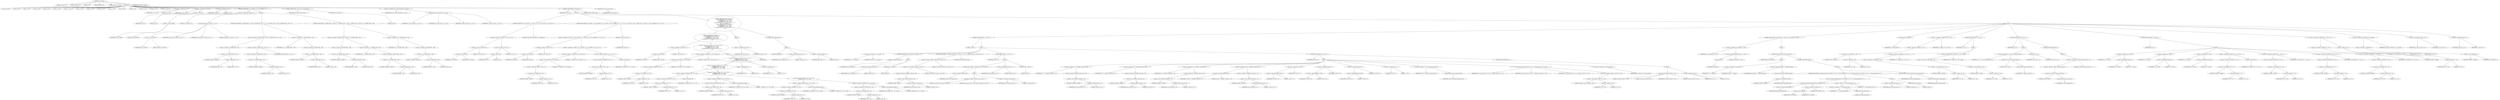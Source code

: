 digraph cache_insert {  
"1000117" [label = "(METHOD,cache_insert)" ]
"1000118" [label = "(PARAM,const char *a1)" ]
"1000119" [label = "(PARAM,_DWORD *a2)" ]
"1000120" [label = "(PARAM,int a3)" ]
"1000121" [label = "(PARAM,unsigned int a4)" ]
"1000122" [label = "(PARAM,unsigned __int16 a5)" ]
"1000123" [label = "(BLOCK,,)" ]
"1000124" [label = "(LOCAL,result: int)" ]
"1000125" [label = "(LOCAL,v6: int)" ]
"1000126" [label = "(LOCAL,v7: int)" ]
"1000127" [label = "(LOCAL,v8: int)" ]
"1000128" [label = "(LOCAL,v9: int)" ]
"1000129" [label = "(LOCAL,v10: int)" ]
"1000130" [label = "(LOCAL,v11: char *)" ]
"1000131" [label = "(LOCAL,v12: int)" ]
"1000132" [label = "(LOCAL,v13: int)" ]
"1000133" [label = "(LOCAL,v14: int)" ]
"1000134" [label = "(LOCAL,v17: int)" ]
"1000135" [label = "(LOCAL,v18: int)" ]
"1000136" [label = "(LOCAL,v19: int)" ]
"1000137" [label = "(LOCAL,v20: int)" ]
"1000138" [label = "(LOCAL,v21: int)" ]
"1000139" [label = "(LOCAL,v22: int [ 4 ])" ]
"1000140" [label = "(<operator>.assignment,v17 = 0)" ]
"1000141" [label = "(IDENTIFIER,v17,v17 = 0)" ]
"1000142" [label = "(LITERAL,0,v17 = 0)" ]
"1000143" [label = "(<operator>.assignment,v18 = a5 & 4)" ]
"1000144" [label = "(IDENTIFIER,v18,v18 = a5 & 4)" ]
"1000145" [label = "(<operator>.and,a5 & 4)" ]
"1000146" [label = "(IDENTIFIER,a5,a5 & 4)" ]
"1000147" [label = "(LITERAL,4,a5 & 4)" ]
"1000148" [label = "(<operator>.assignment,v19 = 0)" ]
"1000149" [label = "(IDENTIFIER,v19,v19 = 0)" ]
"1000150" [label = "(LITERAL,0,v19 = 0)" ]
"1000151" [label = "(CONTROL_STRUCTURE,if ( (a5 & 0x980) != 0 ),if ( (a5 & 0x980) != 0 ))" ]
"1000152" [label = "(<operator>.notEquals,(a5 & 0x980) != 0)" ]
"1000153" [label = "(<operator>.and,a5 & 0x980)" ]
"1000154" [label = "(IDENTIFIER,a5,a5 & 0x980)" ]
"1000155" [label = "(LITERAL,0x980,a5 & 0x980)" ]
"1000156" [label = "(LITERAL,0,(a5 & 0x980) != 0)" ]
"1000157" [label = "(BLOCK,,)" ]
"1000158" [label = "(log_query,log_query(a5 | 0x10000, a1, a2, 0))" ]
"1000159" [label = "(<operator>.or,a5 | 0x10000)" ]
"1000160" [label = "(IDENTIFIER,a5,a5 | 0x10000)" ]
"1000161" [label = "(LITERAL,0x10000,a5 | 0x10000)" ]
"1000162" [label = "(IDENTIFIER,a1,log_query(a5 | 0x10000, a1, a2, 0))" ]
"1000163" [label = "(IDENTIFIER,a2,log_query(a5 | 0x10000, a1, a2, 0))" ]
"1000164" [label = "(LITERAL,0,log_query(a5 | 0x10000, a1, a2, 0))" ]
"1000165" [label = "(CONTROL_STRUCTURE,if ( *(_DWORD *)(fbss + 252) && *(_DWORD *)(fbss + 252) < a4 ),if ( *(_DWORD *)(fbss + 252) && *(_DWORD *)(fbss + 252) < a4 ))" ]
"1000166" [label = "(<operator>.logicalAnd,*(_DWORD *)(fbss + 252) && *(_DWORD *)(fbss + 252) < a4)" ]
"1000167" [label = "(<operator>.indirection,*(_DWORD *)(fbss + 252))" ]
"1000168" [label = "(<operator>.cast,(_DWORD *)(fbss + 252))" ]
"1000169" [label = "(UNKNOWN,_DWORD *,_DWORD *)" ]
"1000170" [label = "(<operator>.addition,fbss + 252)" ]
"1000171" [label = "(IDENTIFIER,fbss,fbss + 252)" ]
"1000172" [label = "(LITERAL,252,fbss + 252)" ]
"1000173" [label = "(<operator>.lessThan,*(_DWORD *)(fbss + 252) < a4)" ]
"1000174" [label = "(<operator>.indirection,*(_DWORD *)(fbss + 252))" ]
"1000175" [label = "(<operator>.cast,(_DWORD *)(fbss + 252))" ]
"1000176" [label = "(UNKNOWN,_DWORD *,_DWORD *)" ]
"1000177" [label = "(<operator>.addition,fbss + 252)" ]
"1000178" [label = "(IDENTIFIER,fbss,fbss + 252)" ]
"1000179" [label = "(LITERAL,252,fbss + 252)" ]
"1000180" [label = "(IDENTIFIER,a4,*(_DWORD *)(fbss + 252) < a4)" ]
"1000181" [label = "(<operator>.assignment,a4 = *(_DWORD *)(fbss + 252))" ]
"1000182" [label = "(IDENTIFIER,a4,a4 = *(_DWORD *)(fbss + 252))" ]
"1000183" [label = "(<operator>.indirection,*(_DWORD *)(fbss + 252))" ]
"1000184" [label = "(<operator>.cast,(_DWORD *)(fbss + 252))" ]
"1000185" [label = "(UNKNOWN,_DWORD *,_DWORD *)" ]
"1000186" [label = "(<operator>.addition,fbss + 252)" ]
"1000187" [label = "(IDENTIFIER,fbss,fbss + 252)" ]
"1000188" [label = "(LITERAL,252,fbss + 252)" ]
"1000189" [label = "(CONTROL_STRUCTURE,if ( *(_DWORD *)(fbss + 248) && a4 < *(_DWORD *)(fbss + 248) ),if ( *(_DWORD *)(fbss + 248) && a4 < *(_DWORD *)(fbss + 248) ))" ]
"1000190" [label = "(<operator>.logicalAnd,*(_DWORD *)(fbss + 248) && a4 < *(_DWORD *)(fbss + 248))" ]
"1000191" [label = "(<operator>.indirection,*(_DWORD *)(fbss + 248))" ]
"1000192" [label = "(<operator>.cast,(_DWORD *)(fbss + 248))" ]
"1000193" [label = "(UNKNOWN,_DWORD *,_DWORD *)" ]
"1000194" [label = "(<operator>.addition,fbss + 248)" ]
"1000195" [label = "(IDENTIFIER,fbss,fbss + 248)" ]
"1000196" [label = "(LITERAL,248,fbss + 248)" ]
"1000197" [label = "(<operator>.lessThan,a4 < *(_DWORD *)(fbss + 248))" ]
"1000198" [label = "(IDENTIFIER,a4,a4 < *(_DWORD *)(fbss + 248))" ]
"1000199" [label = "(<operator>.indirection,*(_DWORD *)(fbss + 248))" ]
"1000200" [label = "(<operator>.cast,(_DWORD *)(fbss + 248))" ]
"1000201" [label = "(UNKNOWN,_DWORD *,_DWORD *)" ]
"1000202" [label = "(<operator>.addition,fbss + 248)" ]
"1000203" [label = "(IDENTIFIER,fbss,fbss + 248)" ]
"1000204" [label = "(LITERAL,248,fbss + 248)" ]
"1000205" [label = "(<operator>.assignment,a4 = *(_DWORD *)(fbss + 248))" ]
"1000206" [label = "(IDENTIFIER,a4,a4 = *(_DWORD *)(fbss + 248))" ]
"1000207" [label = "(<operator>.indirection,*(_DWORD *)(fbss + 248))" ]
"1000208" [label = "(<operator>.cast,(_DWORD *)(fbss + 248))" ]
"1000209" [label = "(UNKNOWN,_DWORD *,_DWORD *)" ]
"1000210" [label = "(<operator>.addition,fbss + 248)" ]
"1000211" [label = "(IDENTIFIER,fbss,fbss + 248)" ]
"1000212" [label = "(LITERAL,248,fbss + 248)" ]
"1000213" [label = "(CONTROL_STRUCTURE,if ( insert_error ),if ( insert_error ))" ]
"1000214" [label = "(IDENTIFIER,insert_error,if ( insert_error ))" ]
"1000215" [label = "(RETURN,return 0;,return 0;)" ]
"1000216" [label = "(LITERAL,0,return 0;)" ]
"1000217" [label = "(<operator>.assignment,v20 = cache_scan_free(a1, a2, a3, a5))" ]
"1000218" [label = "(IDENTIFIER,v20,v20 = cache_scan_free(a1, a2, a3, a5))" ]
"1000219" [label = "(cache_scan_free,cache_scan_free(a1, a2, a3, a5))" ]
"1000220" [label = "(IDENTIFIER,a1,cache_scan_free(a1, a2, a3, a5))" ]
"1000221" [label = "(IDENTIFIER,a2,cache_scan_free(a1, a2, a3, a5))" ]
"1000222" [label = "(IDENTIFIER,a3,cache_scan_free(a1, a2, a3, a5))" ]
"1000223" [label = "(IDENTIFIER,a5,cache_scan_free(a1, a2, a3, a5))" ]
"1000224" [label = "(CONTROL_STRUCTURE,if ( v20 ),if ( v20 ))" ]
"1000225" [label = "(IDENTIFIER,v20,if ( v20 ))" ]
"1000226" [label = "(BLOCK,,)" ]
"1000227" [label = "(CONTROL_STRUCTURE,if ( (a5 & 0x180) == 0 || (a5 & 8) == 0 ),if ( (a5 & 0x180) == 0 || (a5 & 8) == 0 ))" ]
"1000228" [label = "(<operator>.logicalOr,(a5 & 0x180) == 0 || (a5 & 8) == 0)" ]
"1000229" [label = "(<operator>.equals,(a5 & 0x180) == 0)" ]
"1000230" [label = "(<operator>.and,a5 & 0x180)" ]
"1000231" [label = "(IDENTIFIER,a5,a5 & 0x180)" ]
"1000232" [label = "(LITERAL,0x180,a5 & 0x180)" ]
"1000233" [label = "(LITERAL,0,(a5 & 0x180) == 0)" ]
"1000234" [label = "(<operator>.equals,(a5 & 8) == 0)" ]
"1000235" [label = "(<operator>.and,a5 & 8)" ]
"1000236" [label = "(IDENTIFIER,a5,a5 & 8)" ]
"1000237" [label = "(LITERAL,8,a5 & 8)" ]
"1000238" [label = "(LITERAL,0,(a5 & 8) == 0)" ]
"1000239" [label = "(CONTROL_STRUCTURE,goto LABEL_27;,goto LABEL_27;)" ]
"1000240" [label = "(CONTROL_STRUCTURE,if ( (a5 & 0x80) != 0 && (*(_WORD *)(v20 + 36) & 0x80) != 0 && *(_DWORD *)(v20 + 12) == *a2 ),if ( (a5 & 0x80) != 0 && (*(_WORD *)(v20 + 36) & 0x80) != 0 && *(_DWORD *)(v20 + 12) == *a2 ))" ]
"1000241" [label = "(<operator>.logicalAnd,(a5 & 0x80) != 0 && (*(_WORD *)(v20 + 36) & 0x80) != 0 && *(_DWORD *)(v20 + 12) == *a2)" ]
"1000242" [label = "(<operator>.notEquals,(a5 & 0x80) != 0)" ]
"1000243" [label = "(<operator>.and,a5 & 0x80)" ]
"1000244" [label = "(IDENTIFIER,a5,a5 & 0x80)" ]
"1000245" [label = "(LITERAL,0x80,a5 & 0x80)" ]
"1000246" [label = "(LITERAL,0,(a5 & 0x80) != 0)" ]
"1000247" [label = "(<operator>.logicalAnd,(*(_WORD *)(v20 + 36) & 0x80) != 0 && *(_DWORD *)(v20 + 12) == *a2)" ]
"1000248" [label = "(<operator>.notEquals,(*(_WORD *)(v20 + 36) & 0x80) != 0)" ]
"1000249" [label = "(<operator>.and,*(_WORD *)(v20 + 36) & 0x80)" ]
"1000250" [label = "(<operator>.indirection,*(_WORD *)(v20 + 36))" ]
"1000251" [label = "(<operator>.cast,(_WORD *)(v20 + 36))" ]
"1000252" [label = "(UNKNOWN,_WORD *,_WORD *)" ]
"1000253" [label = "(<operator>.addition,v20 + 36)" ]
"1000254" [label = "(IDENTIFIER,v20,v20 + 36)" ]
"1000255" [label = "(LITERAL,36,v20 + 36)" ]
"1000256" [label = "(LITERAL,0x80,*(_WORD *)(v20 + 36) & 0x80)" ]
"1000257" [label = "(LITERAL,0,(*(_WORD *)(v20 + 36) & 0x80) != 0)" ]
"1000258" [label = "(<operator>.equals,*(_DWORD *)(v20 + 12) == *a2)" ]
"1000259" [label = "(<operator>.indirection,*(_DWORD *)(v20 + 12))" ]
"1000260" [label = "(<operator>.cast,(_DWORD *)(v20 + 12))" ]
"1000261" [label = "(UNKNOWN,_DWORD *,_DWORD *)" ]
"1000262" [label = "(<operator>.addition,v20 + 12)" ]
"1000263" [label = "(IDENTIFIER,v20,v20 + 12)" ]
"1000264" [label = "(LITERAL,12,v20 + 12)" ]
"1000265" [label = "(<operator>.indirection,*a2)" ]
"1000266" [label = "(IDENTIFIER,a2,*(_DWORD *)(v20 + 12) == *a2)" ]
"1000267" [label = "(RETURN,return v20;,return v20;)" ]
"1000268" [label = "(IDENTIFIER,v20,return v20;)" ]
"1000269" [label = "(CONTROL_STRUCTURE,if ( (a5 & 0x100) != 0\n      && (*(_WORD *)(v20 + 36) & 0x100) != 0\n      && (*(_DWORD *)(v20 + 12) != *a2\n       || *(_DWORD *)(v20 + 16) != a2[1]\n       || *(_DWORD *)(v20 + 20) != a2[2]\n       || *(_DWORD *)(v20 + 24) != a2[3] ? (v6 = 0) : (v6 = 1),\n          v6) ),if ( (a5 & 0x100) != 0\n      && (*(_WORD *)(v20 + 36) & 0x100) != 0\n      && (*(_DWORD *)(v20 + 12) != *a2\n       || *(_DWORD *)(v20 + 16) != a2[1]\n       || *(_DWORD *)(v20 + 20) != a2[2]\n       || *(_DWORD *)(v20 + 24) != a2[3] ? (v6 = 0) : (v6 = 1),\n          v6) ))" ]
"1000270" [label = "(<operator>.logicalAnd,(a5 & 0x100) != 0\n      && (*(_WORD *)(v20 + 36) & 0x100) != 0\n      && (*(_DWORD *)(v20 + 12) != *a2\n       || *(_DWORD *)(v20 + 16) != a2[1]\n       || *(_DWORD *)(v20 + 20) != a2[2]\n       || *(_DWORD *)(v20 + 24) != a2[3] ? (v6 = 0) : (v6 = 1),\n          v6))" ]
"1000271" [label = "(<operator>.notEquals,(a5 & 0x100) != 0)" ]
"1000272" [label = "(<operator>.and,a5 & 0x100)" ]
"1000273" [label = "(IDENTIFIER,a5,a5 & 0x100)" ]
"1000274" [label = "(LITERAL,0x100,a5 & 0x100)" ]
"1000275" [label = "(LITERAL,0,(a5 & 0x100) != 0)" ]
"1000276" [label = "(<operator>.logicalAnd,(*(_WORD *)(v20 + 36) & 0x100) != 0\n      && (*(_DWORD *)(v20 + 12) != *a2\n       || *(_DWORD *)(v20 + 16) != a2[1]\n       || *(_DWORD *)(v20 + 20) != a2[2]\n       || *(_DWORD *)(v20 + 24) != a2[3] ? (v6 = 0) : (v6 = 1),\n          v6))" ]
"1000277" [label = "(<operator>.notEquals,(*(_WORD *)(v20 + 36) & 0x100) != 0)" ]
"1000278" [label = "(<operator>.and,*(_WORD *)(v20 + 36) & 0x100)" ]
"1000279" [label = "(<operator>.indirection,*(_WORD *)(v20 + 36))" ]
"1000280" [label = "(<operator>.cast,(_WORD *)(v20 + 36))" ]
"1000281" [label = "(UNKNOWN,_WORD *,_WORD *)" ]
"1000282" [label = "(<operator>.addition,v20 + 36)" ]
"1000283" [label = "(IDENTIFIER,v20,v20 + 36)" ]
"1000284" [label = "(LITERAL,36,v20 + 36)" ]
"1000285" [label = "(LITERAL,0x100,*(_WORD *)(v20 + 36) & 0x100)" ]
"1000286" [label = "(LITERAL,0,(*(_WORD *)(v20 + 36) & 0x100) != 0)" ]
"1000287" [label = "(BLOCK,,)" ]
"1000288" [label = "(<operator>.conditional,*(_DWORD *)(v20 + 12) != *a2\n       || *(_DWORD *)(v20 + 16) != a2[1]\n       || *(_DWORD *)(v20 + 20) != a2[2]\n       || *(_DWORD *)(v20 + 24) != a2[3] ? (v6 = 0) : (v6 = 1))" ]
"1000289" [label = "(<operator>.logicalOr,*(_DWORD *)(v20 + 12) != *a2\n       || *(_DWORD *)(v20 + 16) != a2[1]\n       || *(_DWORD *)(v20 + 20) != a2[2]\n       || *(_DWORD *)(v20 + 24) != a2[3])" ]
"1000290" [label = "(<operator>.notEquals,*(_DWORD *)(v20 + 12) != *a2)" ]
"1000291" [label = "(<operator>.indirection,*(_DWORD *)(v20 + 12))" ]
"1000292" [label = "(<operator>.cast,(_DWORD *)(v20 + 12))" ]
"1000293" [label = "(UNKNOWN,_DWORD *,_DWORD *)" ]
"1000294" [label = "(<operator>.addition,v20 + 12)" ]
"1000295" [label = "(IDENTIFIER,v20,v20 + 12)" ]
"1000296" [label = "(LITERAL,12,v20 + 12)" ]
"1000297" [label = "(<operator>.indirection,*a2)" ]
"1000298" [label = "(IDENTIFIER,a2,*(_DWORD *)(v20 + 12) != *a2)" ]
"1000299" [label = "(<operator>.logicalOr,*(_DWORD *)(v20 + 16) != a2[1]\n       || *(_DWORD *)(v20 + 20) != a2[2]\n       || *(_DWORD *)(v20 + 24) != a2[3])" ]
"1000300" [label = "(<operator>.notEquals,*(_DWORD *)(v20 + 16) != a2[1])" ]
"1000301" [label = "(<operator>.indirection,*(_DWORD *)(v20 + 16))" ]
"1000302" [label = "(<operator>.cast,(_DWORD *)(v20 + 16))" ]
"1000303" [label = "(UNKNOWN,_DWORD *,_DWORD *)" ]
"1000304" [label = "(<operator>.addition,v20 + 16)" ]
"1000305" [label = "(IDENTIFIER,v20,v20 + 16)" ]
"1000306" [label = "(LITERAL,16,v20 + 16)" ]
"1000307" [label = "(<operator>.indirectIndexAccess,a2[1])" ]
"1000308" [label = "(IDENTIFIER,a2,*(_DWORD *)(v20 + 16) != a2[1])" ]
"1000309" [label = "(LITERAL,1,*(_DWORD *)(v20 + 16) != a2[1])" ]
"1000310" [label = "(<operator>.logicalOr,*(_DWORD *)(v20 + 20) != a2[2]\n       || *(_DWORD *)(v20 + 24) != a2[3])" ]
"1000311" [label = "(<operator>.notEquals,*(_DWORD *)(v20 + 20) != a2[2])" ]
"1000312" [label = "(<operator>.indirection,*(_DWORD *)(v20 + 20))" ]
"1000313" [label = "(<operator>.cast,(_DWORD *)(v20 + 20))" ]
"1000314" [label = "(UNKNOWN,_DWORD *,_DWORD *)" ]
"1000315" [label = "(<operator>.addition,v20 + 20)" ]
"1000316" [label = "(IDENTIFIER,v20,v20 + 20)" ]
"1000317" [label = "(LITERAL,20,v20 + 20)" ]
"1000318" [label = "(<operator>.indirectIndexAccess,a2[2])" ]
"1000319" [label = "(IDENTIFIER,a2,*(_DWORD *)(v20 + 20) != a2[2])" ]
"1000320" [label = "(LITERAL,2,*(_DWORD *)(v20 + 20) != a2[2])" ]
"1000321" [label = "(<operator>.notEquals,*(_DWORD *)(v20 + 24) != a2[3])" ]
"1000322" [label = "(<operator>.indirection,*(_DWORD *)(v20 + 24))" ]
"1000323" [label = "(<operator>.cast,(_DWORD *)(v20 + 24))" ]
"1000324" [label = "(UNKNOWN,_DWORD *,_DWORD *)" ]
"1000325" [label = "(<operator>.addition,v20 + 24)" ]
"1000326" [label = "(IDENTIFIER,v20,v20 + 24)" ]
"1000327" [label = "(LITERAL,24,v20 + 24)" ]
"1000328" [label = "(<operator>.indirectIndexAccess,a2[3])" ]
"1000329" [label = "(IDENTIFIER,a2,*(_DWORD *)(v20 + 24) != a2[3])" ]
"1000330" [label = "(LITERAL,3,*(_DWORD *)(v20 + 24) != a2[3])" ]
"1000331" [label = "(<operator>.assignment,v6 = 0)" ]
"1000332" [label = "(IDENTIFIER,v6,v6 = 0)" ]
"1000333" [label = "(LITERAL,0,v6 = 0)" ]
"1000334" [label = "(<operator>.assignment,v6 = 1)" ]
"1000335" [label = "(IDENTIFIER,v6,v6 = 1)" ]
"1000336" [label = "(LITERAL,1,v6 = 1)" ]
"1000337" [label = "(IDENTIFIER,v6,)" ]
"1000338" [label = "(BLOCK,,)" ]
"1000339" [label = "(<operator>.assignment,result = v20)" ]
"1000340" [label = "(IDENTIFIER,result,result = v20)" ]
"1000341" [label = "(IDENTIFIER,v20,result = v20)" ]
"1000342" [label = "(CONTROL_STRUCTURE,else,else)" ]
"1000343" [label = "(BLOCK,,)" ]
"1000344" [label = "(JUMP_TARGET,LABEL_27)" ]
"1000345" [label = "(<operator>.assignment,insert_error = 1)" ]
"1000346" [label = "(IDENTIFIER,insert_error,insert_error = 1)" ]
"1000347" [label = "(LITERAL,1,insert_error = 1)" ]
"1000348" [label = "(<operator>.assignment,result = 0)" ]
"1000349" [label = "(IDENTIFIER,result,result = 0)" ]
"1000350" [label = "(LITERAL,0,result = 0)" ]
"1000351" [label = "(CONTROL_STRUCTURE,else,else)" ]
"1000352" [label = "(BLOCK,,)" ]
"1000353" [label = "(CONTROL_STRUCTURE,while ( 1 ),while ( 1 ))" ]
"1000354" [label = "(LITERAL,1,while ( 1 ))" ]
"1000355" [label = "(BLOCK,,)" ]
"1000356" [label = "(<operator>.assignment,v21 = cache_tail)" ]
"1000357" [label = "(IDENTIFIER,v21,v21 = cache_tail)" ]
"1000358" [label = "(IDENTIFIER,cache_tail,v21 = cache_tail)" ]
"1000359" [label = "(CONTROL_STRUCTURE,if ( !cache_tail ),if ( !cache_tail ))" ]
"1000360" [label = "(<operator>.logicalNot,!cache_tail)" ]
"1000361" [label = "(IDENTIFIER,cache_tail,!cache_tail)" ]
"1000362" [label = "(BLOCK,,)" ]
"1000363" [label = "(<operator>.assignment,insert_error = 1)" ]
"1000364" [label = "(IDENTIFIER,insert_error,insert_error = 1)" ]
"1000365" [label = "(LITERAL,1,insert_error = 1)" ]
"1000366" [label = "(RETURN,return 0;,return 0;)" ]
"1000367" [label = "(LITERAL,0,return 0;)" ]
"1000368" [label = "(CONTROL_STRUCTURE,if ( (*(_WORD *)(cache_tail + 36) & 0xC) == 0 ),if ( (*(_WORD *)(cache_tail + 36) & 0xC) == 0 ))" ]
"1000369" [label = "(<operator>.equals,(*(_WORD *)(cache_tail + 36) & 0xC) == 0)" ]
"1000370" [label = "(<operator>.and,*(_WORD *)(cache_tail + 36) & 0xC)" ]
"1000371" [label = "(<operator>.indirection,*(_WORD *)(cache_tail + 36))" ]
"1000372" [label = "(<operator>.cast,(_WORD *)(cache_tail + 36))" ]
"1000373" [label = "(UNKNOWN,_WORD *,_WORD *)" ]
"1000374" [label = "(<operator>.addition,cache_tail + 36)" ]
"1000375" [label = "(IDENTIFIER,cache_tail,cache_tail + 36)" ]
"1000376" [label = "(LITERAL,36,cache_tail + 36)" ]
"1000377" [label = "(LITERAL,0xC,*(_WORD *)(cache_tail + 36) & 0xC)" ]
"1000378" [label = "(LITERAL,0,(*(_WORD *)(cache_tail + 36) & 0xC) == 0)" ]
"1000379" [label = "(CONTROL_STRUCTURE,break;,break;)" ]
"1000380" [label = "(CONTROL_STRUCTURE,if ( v19 ),if ( v19 ))" ]
"1000381" [label = "(IDENTIFIER,v19,if ( v19 ))" ]
"1000382" [label = "(BLOCK,,)" ]
"1000383" [label = "(CONTROL_STRUCTURE,if ( !warned_7365 ),if ( !warned_7365 ))" ]
"1000384" [label = "(<operator>.logicalNot,!warned_7365)" ]
"1000385" [label = "(IDENTIFIER,warned_7365,!warned_7365)" ]
"1000386" [label = "(BLOCK,,)" ]
"1000387" [label = "(my_syslog,my_syslog(3, \"Internal error in cache.\"))" ]
"1000388" [label = "(LITERAL,3,my_syslog(3, \"Internal error in cache.\"))" ]
"1000389" [label = "(LITERAL,\"Internal error in cache.\",my_syslog(3, \"Internal error in cache.\"))" ]
"1000390" [label = "(<operator>.assignment,warned_7365 = 1)" ]
"1000391" [label = "(IDENTIFIER,warned_7365,warned_7365 = 1)" ]
"1000392" [label = "(LITERAL,1,warned_7365 = 1)" ]
"1000393" [label = "(<operator>.assignment,insert_error = 1)" ]
"1000394" [label = "(IDENTIFIER,insert_error,insert_error = 1)" ]
"1000395" [label = "(LITERAL,1,insert_error = 1)" ]
"1000396" [label = "(RETURN,return 0;,return 0;)" ]
"1000397" [label = "(LITERAL,0,return 0;)" ]
"1000398" [label = "(CONTROL_STRUCTURE,if ( v18 ),if ( v18 ))" ]
"1000399" [label = "(IDENTIFIER,v18,if ( v18 ))" ]
"1000400" [label = "(BLOCK,,)" ]
"1000401" [label = "(<operator>.assignment,v7 = *(_DWORD *)(cache_tail + 16))" ]
"1000402" [label = "(IDENTIFIER,v7,v7 = *(_DWORD *)(cache_tail + 16))" ]
"1000403" [label = "(<operator>.indirection,*(_DWORD *)(cache_tail + 16))" ]
"1000404" [label = "(<operator>.cast,(_DWORD *)(cache_tail + 16))" ]
"1000405" [label = "(UNKNOWN,_DWORD *,_DWORD *)" ]
"1000406" [label = "(<operator>.addition,cache_tail + 16)" ]
"1000407" [label = "(IDENTIFIER,cache_tail,cache_tail + 16)" ]
"1000408" [label = "(LITERAL,16,cache_tail + 16)" ]
"1000409" [label = "(<operator>.assignment,v8 = *(_DWORD *)(cache_tail + 20))" ]
"1000410" [label = "(IDENTIFIER,v8,v8 = *(_DWORD *)(cache_tail + 20))" ]
"1000411" [label = "(<operator>.indirection,*(_DWORD *)(cache_tail + 20))" ]
"1000412" [label = "(<operator>.cast,(_DWORD *)(cache_tail + 20))" ]
"1000413" [label = "(UNKNOWN,_DWORD *,_DWORD *)" ]
"1000414" [label = "(<operator>.addition,cache_tail + 20)" ]
"1000415" [label = "(IDENTIFIER,cache_tail,cache_tail + 20)" ]
"1000416" [label = "(LITERAL,20,cache_tail + 20)" ]
"1000417" [label = "(<operator>.assignment,v9 = *(_DWORD *)(cache_tail + 24))" ]
"1000418" [label = "(IDENTIFIER,v9,v9 = *(_DWORD *)(cache_tail + 24))" ]
"1000419" [label = "(<operator>.indirection,*(_DWORD *)(cache_tail + 24))" ]
"1000420" [label = "(<operator>.cast,(_DWORD *)(cache_tail + 24))" ]
"1000421" [label = "(UNKNOWN,_DWORD *,_DWORD *)" ]
"1000422" [label = "(<operator>.addition,cache_tail + 24)" ]
"1000423" [label = "(IDENTIFIER,cache_tail,cache_tail + 24)" ]
"1000424" [label = "(LITERAL,24,cache_tail + 24)" ]
"1000425" [label = "(<operator>.assignment,v22[0] = *(_DWORD *)(cache_tail + 12))" ]
"1000426" [label = "(<operator>.indirectIndexAccess,v22[0])" ]
"1000427" [label = "(IDENTIFIER,v22,v22[0] = *(_DWORD *)(cache_tail + 12))" ]
"1000428" [label = "(LITERAL,0,v22[0] = *(_DWORD *)(cache_tail + 12))" ]
"1000429" [label = "(<operator>.indirection,*(_DWORD *)(cache_tail + 12))" ]
"1000430" [label = "(<operator>.cast,(_DWORD *)(cache_tail + 12))" ]
"1000431" [label = "(UNKNOWN,_DWORD *,_DWORD *)" ]
"1000432" [label = "(<operator>.addition,cache_tail + 12)" ]
"1000433" [label = "(IDENTIFIER,cache_tail,cache_tail + 12)" ]
"1000434" [label = "(LITERAL,12,cache_tail + 12)" ]
"1000435" [label = "(<operator>.assignment,v22[1] = v7)" ]
"1000436" [label = "(<operator>.indirectIndexAccess,v22[1])" ]
"1000437" [label = "(IDENTIFIER,v22,v22[1] = v7)" ]
"1000438" [label = "(LITERAL,1,v22[1] = v7)" ]
"1000439" [label = "(IDENTIFIER,v7,v22[1] = v7)" ]
"1000440" [label = "(<operator>.assignment,v22[2] = v8)" ]
"1000441" [label = "(<operator>.indirectIndexAccess,v22[2])" ]
"1000442" [label = "(IDENTIFIER,v22,v22[2] = v8)" ]
"1000443" [label = "(LITERAL,2,v22[2] = v8)" ]
"1000444" [label = "(IDENTIFIER,v8,v22[2] = v8)" ]
"1000445" [label = "(<operator>.assignment,v22[3] = v9)" ]
"1000446" [label = "(<operator>.indirectIndexAccess,v22[3])" ]
"1000447" [label = "(IDENTIFIER,v22,v22[3] = v9)" ]
"1000448" [label = "(LITERAL,3,v22[3] = v9)" ]
"1000449" [label = "(IDENTIFIER,v9,v22[3] = v9)" ]
"1000450" [label = "(<operator>.assignment,v19 = 1)" ]
"1000451" [label = "(IDENTIFIER,v19,v19 = 1)" ]
"1000452" [label = "(LITERAL,1,v19 = 1)" ]
"1000453" [label = "(<operator>.assignment,v10 = cache_get_name(cache_tail))" ]
"1000454" [label = "(IDENTIFIER,v10,v10 = cache_get_name(cache_tail))" ]
"1000455" [label = "(cache_get_name,cache_get_name(cache_tail))" ]
"1000456" [label = "(IDENTIFIER,cache_tail,cache_get_name(cache_tail))" ]
"1000457" [label = "(cache_scan_free,cache_scan_free(v10, v22, a3, *(unsigned __int16 *)(v21 + 36)))" ]
"1000458" [label = "(IDENTIFIER,v10,cache_scan_free(v10, v22, a3, *(unsigned __int16 *)(v21 + 36)))" ]
"1000459" [label = "(IDENTIFIER,v22,cache_scan_free(v10, v22, a3, *(unsigned __int16 *)(v21 + 36)))" ]
"1000460" [label = "(IDENTIFIER,a3,cache_scan_free(v10, v22, a3, *(unsigned __int16 *)(v21 + 36)))" ]
"1000461" [label = "(<operator>.indirection,*(unsigned __int16 *)(v21 + 36))" ]
"1000462" [label = "(<operator>.cast,(unsigned __int16 *)(v21 + 36))" ]
"1000463" [label = "(UNKNOWN,unsigned __int16 *,unsigned __int16 *)" ]
"1000464" [label = "(<operator>.addition,v21 + 36)" ]
"1000465" [label = "(IDENTIFIER,v21,v21 + 36)" ]
"1000466" [label = "(LITERAL,36,v21 + 36)" ]
"1000467" [label = "(<operator>.preIncrement,++cache_live_freed)" ]
"1000468" [label = "(IDENTIFIER,cache_live_freed,++cache_live_freed)" ]
"1000469" [label = "(CONTROL_STRUCTURE,else,else)" ]
"1000470" [label = "(BLOCK,,)" ]
"1000471" [label = "(cache_scan_free,cache_scan_free(0, 0, a3, 0))" ]
"1000472" [label = "(LITERAL,0,cache_scan_free(0, 0, a3, 0))" ]
"1000473" [label = "(LITERAL,0,cache_scan_free(0, 0, a3, 0))" ]
"1000474" [label = "(IDENTIFIER,a3,cache_scan_free(0, 0, a3, 0))" ]
"1000475" [label = "(LITERAL,0,cache_scan_free(0, 0, a3, 0))" ]
"1000476" [label = "(<operator>.assignment,v18 = 1)" ]
"1000477" [label = "(IDENTIFIER,v18,v18 = 1)" ]
"1000478" [label = "(LITERAL,1,v18 = 1)" ]
"1000479" [label = "(CONTROL_STRUCTURE,if ( a1 && strlen(a1) >= 0x32 ),if ( a1 && strlen(a1) >= 0x32 ))" ]
"1000480" [label = "(<operator>.logicalAnd,a1 && strlen(a1) >= 0x32)" ]
"1000481" [label = "(IDENTIFIER,a1,a1 && strlen(a1) >= 0x32)" ]
"1000482" [label = "(<operator>.greaterEqualsThan,strlen(a1) >= 0x32)" ]
"1000483" [label = "(strlen,strlen(a1))" ]
"1000484" [label = "(IDENTIFIER,a1,strlen(a1))" ]
"1000485" [label = "(LITERAL,0x32,strlen(a1) >= 0x32)" ]
"1000486" [label = "(BLOCK,,)" ]
"1000487" [label = "(CONTROL_STRUCTURE,if ( big_free ),if ( big_free ))" ]
"1000488" [label = "(IDENTIFIER,big_free,if ( big_free ))" ]
"1000489" [label = "(BLOCK,,)" ]
"1000490" [label = "(<operator>.assignment,v17 = big_free)" ]
"1000491" [label = "(IDENTIFIER,v17,v17 = big_free)" ]
"1000492" [label = "(IDENTIFIER,big_free,v17 = big_free)" ]
"1000493" [label = "(<operator>.assignment,big_free = *(_DWORD *)big_free)" ]
"1000494" [label = "(IDENTIFIER,big_free,big_free = *(_DWORD *)big_free)" ]
"1000495" [label = "(<operator>.indirection,*(_DWORD *)big_free)" ]
"1000496" [label = "(<operator>.cast,(_DWORD *)big_free)" ]
"1000497" [label = "(UNKNOWN,_DWORD *,_DWORD *)" ]
"1000498" [label = "(IDENTIFIER,big_free,(_DWORD *)big_free)" ]
"1000499" [label = "(CONTROL_STRUCTURE,else,else)" ]
"1000500" [label = "(BLOCK,,)" ]
"1000501" [label = "(CONTROL_STRUCTURE,if ( !bignames_left && (a5 & 0x5000) == 0 || (v17 = whine_malloc(1028)) == 0 ),if ( !bignames_left && (a5 & 0x5000) == 0 || (v17 = whine_malloc(1028)) == 0 ))" ]
"1000502" [label = "(<operator>.logicalOr,!bignames_left && (a5 & 0x5000) == 0 || (v17 = whine_malloc(1028)) == 0)" ]
"1000503" [label = "(<operator>.logicalAnd,!bignames_left && (a5 & 0x5000) == 0)" ]
"1000504" [label = "(<operator>.logicalNot,!bignames_left)" ]
"1000505" [label = "(IDENTIFIER,bignames_left,!bignames_left)" ]
"1000506" [label = "(<operator>.equals,(a5 & 0x5000) == 0)" ]
"1000507" [label = "(<operator>.and,a5 & 0x5000)" ]
"1000508" [label = "(IDENTIFIER,a5,a5 & 0x5000)" ]
"1000509" [label = "(LITERAL,0x5000,a5 & 0x5000)" ]
"1000510" [label = "(LITERAL,0,(a5 & 0x5000) == 0)" ]
"1000511" [label = "(<operator>.equals,(v17 = whine_malloc(1028)) == 0)" ]
"1000512" [label = "(<operator>.assignment,v17 = whine_malloc(1028))" ]
"1000513" [label = "(IDENTIFIER,v17,v17 = whine_malloc(1028))" ]
"1000514" [label = "(whine_malloc,whine_malloc(1028))" ]
"1000515" [label = "(LITERAL,1028,whine_malloc(1028))" ]
"1000516" [label = "(LITERAL,0,(v17 = whine_malloc(1028)) == 0)" ]
"1000517" [label = "(BLOCK,,)" ]
"1000518" [label = "(<operator>.assignment,insert_error = 1)" ]
"1000519" [label = "(IDENTIFIER,insert_error,insert_error = 1)" ]
"1000520" [label = "(LITERAL,1,insert_error = 1)" ]
"1000521" [label = "(RETURN,return 0;,return 0;)" ]
"1000522" [label = "(LITERAL,0,return 0;)" ]
"1000523" [label = "(CONTROL_STRUCTURE,if ( bignames_left ),if ( bignames_left ))" ]
"1000524" [label = "(IDENTIFIER,bignames_left,if ( bignames_left ))" ]
"1000525" [label = "(<operator>.preDecrement,--bignames_left)" ]
"1000526" [label = "(IDENTIFIER,bignames_left,--bignames_left)" ]
"1000527" [label = "(cache_unlink,cache_unlink(v21))" ]
"1000528" [label = "(IDENTIFIER,v21,cache_unlink(v21))" ]
"1000529" [label = "(<operator>.assignment,*(_WORD *)(v21 + 36) = a5)" ]
"1000530" [label = "(<operator>.indirection,*(_WORD *)(v21 + 36))" ]
"1000531" [label = "(<operator>.cast,(_WORD *)(v21 + 36))" ]
"1000532" [label = "(UNKNOWN,_WORD *,_WORD *)" ]
"1000533" [label = "(<operator>.addition,v21 + 36)" ]
"1000534" [label = "(IDENTIFIER,v21,v21 + 36)" ]
"1000535" [label = "(LITERAL,36,v21 + 36)" ]
"1000536" [label = "(IDENTIFIER,a5,*(_WORD *)(v21 + 36) = a5)" ]
"1000537" [label = "(CONTROL_STRUCTURE,if ( v17 ),if ( v17 ))" ]
"1000538" [label = "(IDENTIFIER,v17,if ( v17 ))" ]
"1000539" [label = "(BLOCK,,)" ]
"1000540" [label = "(<operator>.assignment,*(_DWORD *)(v21 + 40) = v17)" ]
"1000541" [label = "(<operator>.indirection,*(_DWORD *)(v21 + 40))" ]
"1000542" [label = "(<operator>.cast,(_DWORD *)(v21 + 40))" ]
"1000543" [label = "(UNKNOWN,_DWORD *,_DWORD *)" ]
"1000544" [label = "(<operator>.addition,v21 + 40)" ]
"1000545" [label = "(IDENTIFIER,v21,v21 + 40)" ]
"1000546" [label = "(LITERAL,40,v21 + 40)" ]
"1000547" [label = "(IDENTIFIER,v17,*(_DWORD *)(v21 + 40) = v17)" ]
"1000548" [label = "(<operators>.assignmentOr,*(_WORD *)(v21 + 36) |= 0x200u)" ]
"1000549" [label = "(<operator>.indirection,*(_WORD *)(v21 + 36))" ]
"1000550" [label = "(<operator>.cast,(_WORD *)(v21 + 36))" ]
"1000551" [label = "(UNKNOWN,_WORD *,_WORD *)" ]
"1000552" [label = "(<operator>.addition,v21 + 36)" ]
"1000553" [label = "(IDENTIFIER,v21,v21 + 36)" ]
"1000554" [label = "(LITERAL,36,v21 + 36)" ]
"1000555" [label = "(LITERAL,0x200u,*(_WORD *)(v21 + 36) |= 0x200u)" ]
"1000556" [label = "(CONTROL_STRUCTURE,if ( a1 ),if ( a1 ))" ]
"1000557" [label = "(IDENTIFIER,a1,if ( a1 ))" ]
"1000558" [label = "(BLOCK,,)" ]
"1000559" [label = "(<operator>.assignment,v11 = (char *)cache_get_name(v21))" ]
"1000560" [label = "(IDENTIFIER,v11,v11 = (char *)cache_get_name(v21))" ]
"1000561" [label = "(<operator>.cast,(char *)cache_get_name(v21))" ]
"1000562" [label = "(UNKNOWN,char *,char *)" ]
"1000563" [label = "(cache_get_name,cache_get_name(v21))" ]
"1000564" [label = "(IDENTIFIER,v21,cache_get_name(v21))" ]
"1000565" [label = "(strcpy,strcpy(v11, a1))" ]
"1000566" [label = "(IDENTIFIER,v11,strcpy(v11, a1))" ]
"1000567" [label = "(IDENTIFIER,a1,strcpy(v11, a1))" ]
"1000568" [label = "(CONTROL_STRUCTURE,else,else)" ]
"1000569" [label = "(BLOCK,,)" ]
"1000570" [label = "(<operator>.assignment,*(_BYTE *)cache_get_name(v21) = 0)" ]
"1000571" [label = "(<operator>.indirection,*(_BYTE *)cache_get_name(v21))" ]
"1000572" [label = "(<operator>.cast,(_BYTE *)cache_get_name(v21))" ]
"1000573" [label = "(UNKNOWN,_BYTE *,_BYTE *)" ]
"1000574" [label = "(cache_get_name,cache_get_name(v21))" ]
"1000575" [label = "(IDENTIFIER,v21,cache_get_name(v21))" ]
"1000576" [label = "(LITERAL,0,*(_BYTE *)cache_get_name(v21) = 0)" ]
"1000577" [label = "(CONTROL_STRUCTURE,if ( a2 ),if ( a2 ))" ]
"1000578" [label = "(IDENTIFIER,a2,if ( a2 ))" ]
"1000579" [label = "(BLOCK,,)" ]
"1000580" [label = "(<operator>.assignment,v12 = a2[1])" ]
"1000581" [label = "(IDENTIFIER,v12,v12 = a2[1])" ]
"1000582" [label = "(<operator>.indirectIndexAccess,a2[1])" ]
"1000583" [label = "(IDENTIFIER,a2,v12 = a2[1])" ]
"1000584" [label = "(LITERAL,1,v12 = a2[1])" ]
"1000585" [label = "(<operator>.assignment,v13 = a2[2])" ]
"1000586" [label = "(IDENTIFIER,v13,v13 = a2[2])" ]
"1000587" [label = "(<operator>.indirectIndexAccess,a2[2])" ]
"1000588" [label = "(IDENTIFIER,a2,v13 = a2[2])" ]
"1000589" [label = "(LITERAL,2,v13 = a2[2])" ]
"1000590" [label = "(<operator>.assignment,v14 = a2[3])" ]
"1000591" [label = "(IDENTIFIER,v14,v14 = a2[3])" ]
"1000592" [label = "(<operator>.indirectIndexAccess,a2[3])" ]
"1000593" [label = "(IDENTIFIER,a2,v14 = a2[3])" ]
"1000594" [label = "(LITERAL,3,v14 = a2[3])" ]
"1000595" [label = "(<operator>.assignment,*(_DWORD *)(v21 + 12) = *a2)" ]
"1000596" [label = "(<operator>.indirection,*(_DWORD *)(v21 + 12))" ]
"1000597" [label = "(<operator>.cast,(_DWORD *)(v21 + 12))" ]
"1000598" [label = "(UNKNOWN,_DWORD *,_DWORD *)" ]
"1000599" [label = "(<operator>.addition,v21 + 12)" ]
"1000600" [label = "(IDENTIFIER,v21,v21 + 12)" ]
"1000601" [label = "(LITERAL,12,v21 + 12)" ]
"1000602" [label = "(<operator>.indirection,*a2)" ]
"1000603" [label = "(IDENTIFIER,a2,*(_DWORD *)(v21 + 12) = *a2)" ]
"1000604" [label = "(<operator>.assignment,*(_DWORD *)(v21 + 16) = v12)" ]
"1000605" [label = "(<operator>.indirection,*(_DWORD *)(v21 + 16))" ]
"1000606" [label = "(<operator>.cast,(_DWORD *)(v21 + 16))" ]
"1000607" [label = "(UNKNOWN,_DWORD *,_DWORD *)" ]
"1000608" [label = "(<operator>.addition,v21 + 16)" ]
"1000609" [label = "(IDENTIFIER,v21,v21 + 16)" ]
"1000610" [label = "(LITERAL,16,v21 + 16)" ]
"1000611" [label = "(IDENTIFIER,v12,*(_DWORD *)(v21 + 16) = v12)" ]
"1000612" [label = "(<operator>.assignment,*(_DWORD *)(v21 + 20) = v13)" ]
"1000613" [label = "(<operator>.indirection,*(_DWORD *)(v21 + 20))" ]
"1000614" [label = "(<operator>.cast,(_DWORD *)(v21 + 20))" ]
"1000615" [label = "(UNKNOWN,_DWORD *,_DWORD *)" ]
"1000616" [label = "(<operator>.addition,v21 + 20)" ]
"1000617" [label = "(IDENTIFIER,v21,v21 + 20)" ]
"1000618" [label = "(LITERAL,20,v21 + 20)" ]
"1000619" [label = "(IDENTIFIER,v13,*(_DWORD *)(v21 + 20) = v13)" ]
"1000620" [label = "(<operator>.assignment,*(_DWORD *)(v21 + 24) = v14)" ]
"1000621" [label = "(<operator>.indirection,*(_DWORD *)(v21 + 24))" ]
"1000622" [label = "(<operator>.cast,(_DWORD *)(v21 + 24))" ]
"1000623" [label = "(UNKNOWN,_DWORD *,_DWORD *)" ]
"1000624" [label = "(<operator>.addition,v21 + 24)" ]
"1000625" [label = "(IDENTIFIER,v21,v21 + 24)" ]
"1000626" [label = "(LITERAL,24,v21 + 24)" ]
"1000627" [label = "(IDENTIFIER,v14,*(_DWORD *)(v21 + 24) = v14)" ]
"1000628" [label = "(<operator>.assignment,*(_DWORD *)(v21 + 28) = a4 + a3)" ]
"1000629" [label = "(<operator>.indirection,*(_DWORD *)(v21 + 28))" ]
"1000630" [label = "(<operator>.cast,(_DWORD *)(v21 + 28))" ]
"1000631" [label = "(UNKNOWN,_DWORD *,_DWORD *)" ]
"1000632" [label = "(<operator>.addition,v21 + 28)" ]
"1000633" [label = "(IDENTIFIER,v21,v21 + 28)" ]
"1000634" [label = "(LITERAL,28,v21 + 28)" ]
"1000635" [label = "(<operator>.addition,a4 + a3)" ]
"1000636" [label = "(IDENTIFIER,a4,a4 + a3)" ]
"1000637" [label = "(IDENTIFIER,a3,a4 + a3)" ]
"1000638" [label = "(<operator>.assignment,*(_DWORD *)v21 = new_chain)" ]
"1000639" [label = "(<operator>.indirection,*(_DWORD *)v21)" ]
"1000640" [label = "(<operator>.cast,(_DWORD *)v21)" ]
"1000641" [label = "(UNKNOWN,_DWORD *,_DWORD *)" ]
"1000642" [label = "(IDENTIFIER,v21,(_DWORD *)v21)" ]
"1000643" [label = "(IDENTIFIER,new_chain,*(_DWORD *)v21 = new_chain)" ]
"1000644" [label = "(<operator>.assignment,new_chain = v21)" ]
"1000645" [label = "(IDENTIFIER,new_chain,new_chain = v21)" ]
"1000646" [label = "(IDENTIFIER,v21,new_chain = v21)" ]
"1000647" [label = "(<operator>.assignment,result = v21)" ]
"1000648" [label = "(IDENTIFIER,result,result = v21)" ]
"1000649" [label = "(IDENTIFIER,v21,result = v21)" ]
"1000650" [label = "(RETURN,return result;,return result;)" ]
"1000651" [label = "(IDENTIFIER,result,return result;)" ]
"1000652" [label = "(METHOD_RETURN,int __fastcall)" ]
  "1000117" -> "1000118" 
  "1000117" -> "1000119" 
  "1000117" -> "1000120" 
  "1000117" -> "1000121" 
  "1000117" -> "1000122" 
  "1000117" -> "1000123" 
  "1000117" -> "1000652" 
  "1000123" -> "1000124" 
  "1000123" -> "1000125" 
  "1000123" -> "1000126" 
  "1000123" -> "1000127" 
  "1000123" -> "1000128" 
  "1000123" -> "1000129" 
  "1000123" -> "1000130" 
  "1000123" -> "1000131" 
  "1000123" -> "1000132" 
  "1000123" -> "1000133" 
  "1000123" -> "1000134" 
  "1000123" -> "1000135" 
  "1000123" -> "1000136" 
  "1000123" -> "1000137" 
  "1000123" -> "1000138" 
  "1000123" -> "1000139" 
  "1000123" -> "1000140" 
  "1000123" -> "1000143" 
  "1000123" -> "1000148" 
  "1000123" -> "1000151" 
  "1000123" -> "1000213" 
  "1000123" -> "1000217" 
  "1000123" -> "1000224" 
  "1000123" -> "1000650" 
  "1000140" -> "1000141" 
  "1000140" -> "1000142" 
  "1000143" -> "1000144" 
  "1000143" -> "1000145" 
  "1000145" -> "1000146" 
  "1000145" -> "1000147" 
  "1000148" -> "1000149" 
  "1000148" -> "1000150" 
  "1000151" -> "1000152" 
  "1000151" -> "1000157" 
  "1000152" -> "1000153" 
  "1000152" -> "1000156" 
  "1000153" -> "1000154" 
  "1000153" -> "1000155" 
  "1000157" -> "1000158" 
  "1000157" -> "1000165" 
  "1000157" -> "1000189" 
  "1000158" -> "1000159" 
  "1000158" -> "1000162" 
  "1000158" -> "1000163" 
  "1000158" -> "1000164" 
  "1000159" -> "1000160" 
  "1000159" -> "1000161" 
  "1000165" -> "1000166" 
  "1000165" -> "1000181" 
  "1000166" -> "1000167" 
  "1000166" -> "1000173" 
  "1000167" -> "1000168" 
  "1000168" -> "1000169" 
  "1000168" -> "1000170" 
  "1000170" -> "1000171" 
  "1000170" -> "1000172" 
  "1000173" -> "1000174" 
  "1000173" -> "1000180" 
  "1000174" -> "1000175" 
  "1000175" -> "1000176" 
  "1000175" -> "1000177" 
  "1000177" -> "1000178" 
  "1000177" -> "1000179" 
  "1000181" -> "1000182" 
  "1000181" -> "1000183" 
  "1000183" -> "1000184" 
  "1000184" -> "1000185" 
  "1000184" -> "1000186" 
  "1000186" -> "1000187" 
  "1000186" -> "1000188" 
  "1000189" -> "1000190" 
  "1000189" -> "1000205" 
  "1000190" -> "1000191" 
  "1000190" -> "1000197" 
  "1000191" -> "1000192" 
  "1000192" -> "1000193" 
  "1000192" -> "1000194" 
  "1000194" -> "1000195" 
  "1000194" -> "1000196" 
  "1000197" -> "1000198" 
  "1000197" -> "1000199" 
  "1000199" -> "1000200" 
  "1000200" -> "1000201" 
  "1000200" -> "1000202" 
  "1000202" -> "1000203" 
  "1000202" -> "1000204" 
  "1000205" -> "1000206" 
  "1000205" -> "1000207" 
  "1000207" -> "1000208" 
  "1000208" -> "1000209" 
  "1000208" -> "1000210" 
  "1000210" -> "1000211" 
  "1000210" -> "1000212" 
  "1000213" -> "1000214" 
  "1000213" -> "1000215" 
  "1000215" -> "1000216" 
  "1000217" -> "1000218" 
  "1000217" -> "1000219" 
  "1000219" -> "1000220" 
  "1000219" -> "1000221" 
  "1000219" -> "1000222" 
  "1000219" -> "1000223" 
  "1000224" -> "1000225" 
  "1000224" -> "1000226" 
  "1000224" -> "1000351" 
  "1000226" -> "1000227" 
  "1000226" -> "1000240" 
  "1000226" -> "1000269" 
  "1000227" -> "1000228" 
  "1000227" -> "1000239" 
  "1000228" -> "1000229" 
  "1000228" -> "1000234" 
  "1000229" -> "1000230" 
  "1000229" -> "1000233" 
  "1000230" -> "1000231" 
  "1000230" -> "1000232" 
  "1000234" -> "1000235" 
  "1000234" -> "1000238" 
  "1000235" -> "1000236" 
  "1000235" -> "1000237" 
  "1000240" -> "1000241" 
  "1000240" -> "1000267" 
  "1000241" -> "1000242" 
  "1000241" -> "1000247" 
  "1000242" -> "1000243" 
  "1000242" -> "1000246" 
  "1000243" -> "1000244" 
  "1000243" -> "1000245" 
  "1000247" -> "1000248" 
  "1000247" -> "1000258" 
  "1000248" -> "1000249" 
  "1000248" -> "1000257" 
  "1000249" -> "1000250" 
  "1000249" -> "1000256" 
  "1000250" -> "1000251" 
  "1000251" -> "1000252" 
  "1000251" -> "1000253" 
  "1000253" -> "1000254" 
  "1000253" -> "1000255" 
  "1000258" -> "1000259" 
  "1000258" -> "1000265" 
  "1000259" -> "1000260" 
  "1000260" -> "1000261" 
  "1000260" -> "1000262" 
  "1000262" -> "1000263" 
  "1000262" -> "1000264" 
  "1000265" -> "1000266" 
  "1000267" -> "1000268" 
  "1000269" -> "1000270" 
  "1000269" -> "1000338" 
  "1000269" -> "1000342" 
  "1000270" -> "1000271" 
  "1000270" -> "1000276" 
  "1000271" -> "1000272" 
  "1000271" -> "1000275" 
  "1000272" -> "1000273" 
  "1000272" -> "1000274" 
  "1000276" -> "1000277" 
  "1000276" -> "1000287" 
  "1000277" -> "1000278" 
  "1000277" -> "1000286" 
  "1000278" -> "1000279" 
  "1000278" -> "1000285" 
  "1000279" -> "1000280" 
  "1000280" -> "1000281" 
  "1000280" -> "1000282" 
  "1000282" -> "1000283" 
  "1000282" -> "1000284" 
  "1000287" -> "1000288" 
  "1000287" -> "1000337" 
  "1000288" -> "1000289" 
  "1000288" -> "1000331" 
  "1000288" -> "1000334" 
  "1000289" -> "1000290" 
  "1000289" -> "1000299" 
  "1000290" -> "1000291" 
  "1000290" -> "1000297" 
  "1000291" -> "1000292" 
  "1000292" -> "1000293" 
  "1000292" -> "1000294" 
  "1000294" -> "1000295" 
  "1000294" -> "1000296" 
  "1000297" -> "1000298" 
  "1000299" -> "1000300" 
  "1000299" -> "1000310" 
  "1000300" -> "1000301" 
  "1000300" -> "1000307" 
  "1000301" -> "1000302" 
  "1000302" -> "1000303" 
  "1000302" -> "1000304" 
  "1000304" -> "1000305" 
  "1000304" -> "1000306" 
  "1000307" -> "1000308" 
  "1000307" -> "1000309" 
  "1000310" -> "1000311" 
  "1000310" -> "1000321" 
  "1000311" -> "1000312" 
  "1000311" -> "1000318" 
  "1000312" -> "1000313" 
  "1000313" -> "1000314" 
  "1000313" -> "1000315" 
  "1000315" -> "1000316" 
  "1000315" -> "1000317" 
  "1000318" -> "1000319" 
  "1000318" -> "1000320" 
  "1000321" -> "1000322" 
  "1000321" -> "1000328" 
  "1000322" -> "1000323" 
  "1000323" -> "1000324" 
  "1000323" -> "1000325" 
  "1000325" -> "1000326" 
  "1000325" -> "1000327" 
  "1000328" -> "1000329" 
  "1000328" -> "1000330" 
  "1000331" -> "1000332" 
  "1000331" -> "1000333" 
  "1000334" -> "1000335" 
  "1000334" -> "1000336" 
  "1000338" -> "1000339" 
  "1000339" -> "1000340" 
  "1000339" -> "1000341" 
  "1000342" -> "1000343" 
  "1000343" -> "1000344" 
  "1000343" -> "1000345" 
  "1000343" -> "1000348" 
  "1000345" -> "1000346" 
  "1000345" -> "1000347" 
  "1000348" -> "1000349" 
  "1000348" -> "1000350" 
  "1000351" -> "1000352" 
  "1000352" -> "1000353" 
  "1000352" -> "1000479" 
  "1000352" -> "1000527" 
  "1000352" -> "1000529" 
  "1000352" -> "1000537" 
  "1000352" -> "1000556" 
  "1000352" -> "1000577" 
  "1000352" -> "1000628" 
  "1000352" -> "1000638" 
  "1000352" -> "1000644" 
  "1000352" -> "1000647" 
  "1000353" -> "1000354" 
  "1000353" -> "1000355" 
  "1000355" -> "1000356" 
  "1000355" -> "1000359" 
  "1000355" -> "1000368" 
  "1000355" -> "1000380" 
  "1000355" -> "1000398" 
  "1000356" -> "1000357" 
  "1000356" -> "1000358" 
  "1000359" -> "1000360" 
  "1000359" -> "1000362" 
  "1000360" -> "1000361" 
  "1000362" -> "1000363" 
  "1000362" -> "1000366" 
  "1000363" -> "1000364" 
  "1000363" -> "1000365" 
  "1000366" -> "1000367" 
  "1000368" -> "1000369" 
  "1000368" -> "1000379" 
  "1000369" -> "1000370" 
  "1000369" -> "1000378" 
  "1000370" -> "1000371" 
  "1000370" -> "1000377" 
  "1000371" -> "1000372" 
  "1000372" -> "1000373" 
  "1000372" -> "1000374" 
  "1000374" -> "1000375" 
  "1000374" -> "1000376" 
  "1000380" -> "1000381" 
  "1000380" -> "1000382" 
  "1000382" -> "1000383" 
  "1000382" -> "1000393" 
  "1000382" -> "1000396" 
  "1000383" -> "1000384" 
  "1000383" -> "1000386" 
  "1000384" -> "1000385" 
  "1000386" -> "1000387" 
  "1000386" -> "1000390" 
  "1000387" -> "1000388" 
  "1000387" -> "1000389" 
  "1000390" -> "1000391" 
  "1000390" -> "1000392" 
  "1000393" -> "1000394" 
  "1000393" -> "1000395" 
  "1000396" -> "1000397" 
  "1000398" -> "1000399" 
  "1000398" -> "1000400" 
  "1000398" -> "1000469" 
  "1000400" -> "1000401" 
  "1000400" -> "1000409" 
  "1000400" -> "1000417" 
  "1000400" -> "1000425" 
  "1000400" -> "1000435" 
  "1000400" -> "1000440" 
  "1000400" -> "1000445" 
  "1000400" -> "1000450" 
  "1000400" -> "1000453" 
  "1000400" -> "1000457" 
  "1000400" -> "1000467" 
  "1000401" -> "1000402" 
  "1000401" -> "1000403" 
  "1000403" -> "1000404" 
  "1000404" -> "1000405" 
  "1000404" -> "1000406" 
  "1000406" -> "1000407" 
  "1000406" -> "1000408" 
  "1000409" -> "1000410" 
  "1000409" -> "1000411" 
  "1000411" -> "1000412" 
  "1000412" -> "1000413" 
  "1000412" -> "1000414" 
  "1000414" -> "1000415" 
  "1000414" -> "1000416" 
  "1000417" -> "1000418" 
  "1000417" -> "1000419" 
  "1000419" -> "1000420" 
  "1000420" -> "1000421" 
  "1000420" -> "1000422" 
  "1000422" -> "1000423" 
  "1000422" -> "1000424" 
  "1000425" -> "1000426" 
  "1000425" -> "1000429" 
  "1000426" -> "1000427" 
  "1000426" -> "1000428" 
  "1000429" -> "1000430" 
  "1000430" -> "1000431" 
  "1000430" -> "1000432" 
  "1000432" -> "1000433" 
  "1000432" -> "1000434" 
  "1000435" -> "1000436" 
  "1000435" -> "1000439" 
  "1000436" -> "1000437" 
  "1000436" -> "1000438" 
  "1000440" -> "1000441" 
  "1000440" -> "1000444" 
  "1000441" -> "1000442" 
  "1000441" -> "1000443" 
  "1000445" -> "1000446" 
  "1000445" -> "1000449" 
  "1000446" -> "1000447" 
  "1000446" -> "1000448" 
  "1000450" -> "1000451" 
  "1000450" -> "1000452" 
  "1000453" -> "1000454" 
  "1000453" -> "1000455" 
  "1000455" -> "1000456" 
  "1000457" -> "1000458" 
  "1000457" -> "1000459" 
  "1000457" -> "1000460" 
  "1000457" -> "1000461" 
  "1000461" -> "1000462" 
  "1000462" -> "1000463" 
  "1000462" -> "1000464" 
  "1000464" -> "1000465" 
  "1000464" -> "1000466" 
  "1000467" -> "1000468" 
  "1000469" -> "1000470" 
  "1000470" -> "1000471" 
  "1000470" -> "1000476" 
  "1000471" -> "1000472" 
  "1000471" -> "1000473" 
  "1000471" -> "1000474" 
  "1000471" -> "1000475" 
  "1000476" -> "1000477" 
  "1000476" -> "1000478" 
  "1000479" -> "1000480" 
  "1000479" -> "1000486" 
  "1000480" -> "1000481" 
  "1000480" -> "1000482" 
  "1000482" -> "1000483" 
  "1000482" -> "1000485" 
  "1000483" -> "1000484" 
  "1000486" -> "1000487" 
  "1000487" -> "1000488" 
  "1000487" -> "1000489" 
  "1000487" -> "1000499" 
  "1000489" -> "1000490" 
  "1000489" -> "1000493" 
  "1000490" -> "1000491" 
  "1000490" -> "1000492" 
  "1000493" -> "1000494" 
  "1000493" -> "1000495" 
  "1000495" -> "1000496" 
  "1000496" -> "1000497" 
  "1000496" -> "1000498" 
  "1000499" -> "1000500" 
  "1000500" -> "1000501" 
  "1000500" -> "1000523" 
  "1000501" -> "1000502" 
  "1000501" -> "1000517" 
  "1000502" -> "1000503" 
  "1000502" -> "1000511" 
  "1000503" -> "1000504" 
  "1000503" -> "1000506" 
  "1000504" -> "1000505" 
  "1000506" -> "1000507" 
  "1000506" -> "1000510" 
  "1000507" -> "1000508" 
  "1000507" -> "1000509" 
  "1000511" -> "1000512" 
  "1000511" -> "1000516" 
  "1000512" -> "1000513" 
  "1000512" -> "1000514" 
  "1000514" -> "1000515" 
  "1000517" -> "1000518" 
  "1000517" -> "1000521" 
  "1000518" -> "1000519" 
  "1000518" -> "1000520" 
  "1000521" -> "1000522" 
  "1000523" -> "1000524" 
  "1000523" -> "1000525" 
  "1000525" -> "1000526" 
  "1000527" -> "1000528" 
  "1000529" -> "1000530" 
  "1000529" -> "1000536" 
  "1000530" -> "1000531" 
  "1000531" -> "1000532" 
  "1000531" -> "1000533" 
  "1000533" -> "1000534" 
  "1000533" -> "1000535" 
  "1000537" -> "1000538" 
  "1000537" -> "1000539" 
  "1000539" -> "1000540" 
  "1000539" -> "1000548" 
  "1000540" -> "1000541" 
  "1000540" -> "1000547" 
  "1000541" -> "1000542" 
  "1000542" -> "1000543" 
  "1000542" -> "1000544" 
  "1000544" -> "1000545" 
  "1000544" -> "1000546" 
  "1000548" -> "1000549" 
  "1000548" -> "1000555" 
  "1000549" -> "1000550" 
  "1000550" -> "1000551" 
  "1000550" -> "1000552" 
  "1000552" -> "1000553" 
  "1000552" -> "1000554" 
  "1000556" -> "1000557" 
  "1000556" -> "1000558" 
  "1000556" -> "1000568" 
  "1000558" -> "1000559" 
  "1000558" -> "1000565" 
  "1000559" -> "1000560" 
  "1000559" -> "1000561" 
  "1000561" -> "1000562" 
  "1000561" -> "1000563" 
  "1000563" -> "1000564" 
  "1000565" -> "1000566" 
  "1000565" -> "1000567" 
  "1000568" -> "1000569" 
  "1000569" -> "1000570" 
  "1000570" -> "1000571" 
  "1000570" -> "1000576" 
  "1000571" -> "1000572" 
  "1000572" -> "1000573" 
  "1000572" -> "1000574" 
  "1000574" -> "1000575" 
  "1000577" -> "1000578" 
  "1000577" -> "1000579" 
  "1000579" -> "1000580" 
  "1000579" -> "1000585" 
  "1000579" -> "1000590" 
  "1000579" -> "1000595" 
  "1000579" -> "1000604" 
  "1000579" -> "1000612" 
  "1000579" -> "1000620" 
  "1000580" -> "1000581" 
  "1000580" -> "1000582" 
  "1000582" -> "1000583" 
  "1000582" -> "1000584" 
  "1000585" -> "1000586" 
  "1000585" -> "1000587" 
  "1000587" -> "1000588" 
  "1000587" -> "1000589" 
  "1000590" -> "1000591" 
  "1000590" -> "1000592" 
  "1000592" -> "1000593" 
  "1000592" -> "1000594" 
  "1000595" -> "1000596" 
  "1000595" -> "1000602" 
  "1000596" -> "1000597" 
  "1000597" -> "1000598" 
  "1000597" -> "1000599" 
  "1000599" -> "1000600" 
  "1000599" -> "1000601" 
  "1000602" -> "1000603" 
  "1000604" -> "1000605" 
  "1000604" -> "1000611" 
  "1000605" -> "1000606" 
  "1000606" -> "1000607" 
  "1000606" -> "1000608" 
  "1000608" -> "1000609" 
  "1000608" -> "1000610" 
  "1000612" -> "1000613" 
  "1000612" -> "1000619" 
  "1000613" -> "1000614" 
  "1000614" -> "1000615" 
  "1000614" -> "1000616" 
  "1000616" -> "1000617" 
  "1000616" -> "1000618" 
  "1000620" -> "1000621" 
  "1000620" -> "1000627" 
  "1000621" -> "1000622" 
  "1000622" -> "1000623" 
  "1000622" -> "1000624" 
  "1000624" -> "1000625" 
  "1000624" -> "1000626" 
  "1000628" -> "1000629" 
  "1000628" -> "1000635" 
  "1000629" -> "1000630" 
  "1000630" -> "1000631" 
  "1000630" -> "1000632" 
  "1000632" -> "1000633" 
  "1000632" -> "1000634" 
  "1000635" -> "1000636" 
  "1000635" -> "1000637" 
  "1000638" -> "1000639" 
  "1000638" -> "1000643" 
  "1000639" -> "1000640" 
  "1000640" -> "1000641" 
  "1000640" -> "1000642" 
  "1000644" -> "1000645" 
  "1000644" -> "1000646" 
  "1000647" -> "1000648" 
  "1000647" -> "1000649" 
  "1000650" -> "1000651" 
}

